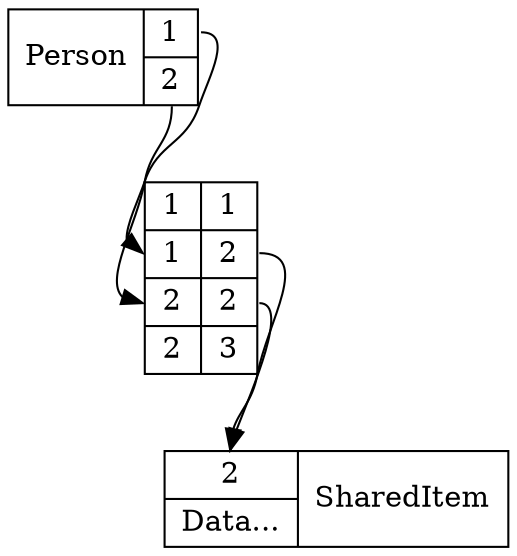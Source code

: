 
digraph hasManyThrough {

  node[shape=record];

  person [shape=record, label="{{Person | {<f0> 1 | <f1> 2} }}"];
  through [shape=record,label="{{1 | 1} | {<f0> 1 | <f3> 2}| {<f1> 2 | <f4> 2} | {2 | 3}}"];
  shared [shape=record, label="{{{<f0> 2 | Data...} | SharedItem}}"];

  person:f0 -> through:f0;
  person:f1 -> through:f1;

  through:f3 -> shared:f0; 
  through:f4 -> shared:f0;

}
